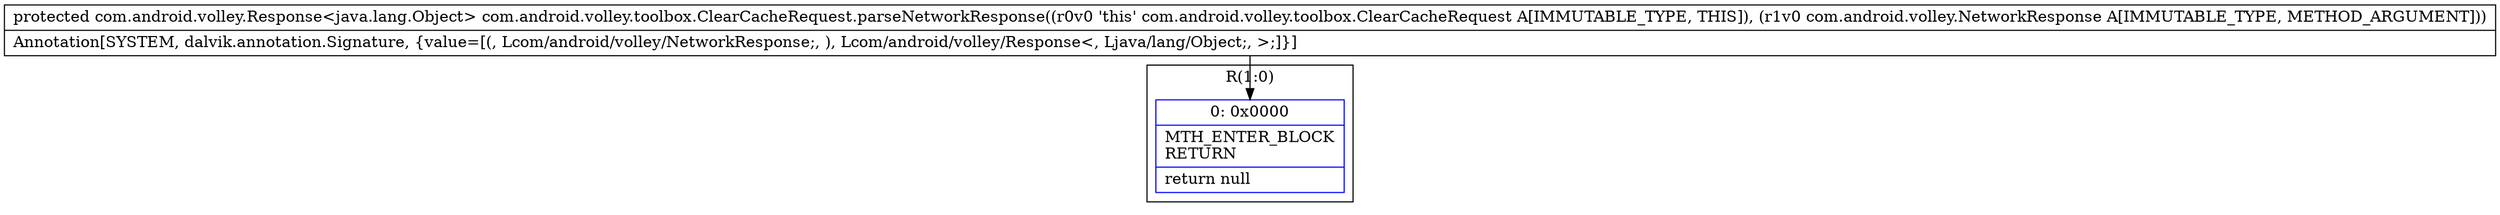 digraph "CFG forcom.android.volley.toolbox.ClearCacheRequest.parseNetworkResponse(Lcom\/android\/volley\/NetworkResponse;)Lcom\/android\/volley\/Response;" {
subgraph cluster_Region_1154181174 {
label = "R(1:0)";
node [shape=record,color=blue];
Node_0 [shape=record,label="{0\:\ 0x0000|MTH_ENTER_BLOCK\lRETURN\l|return null\l}"];
}
MethodNode[shape=record,label="{protected com.android.volley.Response\<java.lang.Object\> com.android.volley.toolbox.ClearCacheRequest.parseNetworkResponse((r0v0 'this' com.android.volley.toolbox.ClearCacheRequest A[IMMUTABLE_TYPE, THIS]), (r1v0 com.android.volley.NetworkResponse A[IMMUTABLE_TYPE, METHOD_ARGUMENT]))  | Annotation[SYSTEM, dalvik.annotation.Signature, \{value=[(, Lcom\/android\/volley\/NetworkResponse;, ), Lcom\/android\/volley\/Response\<, Ljava\/lang\/Object;, \>;]\}]\l}"];
MethodNode -> Node_0;
}

